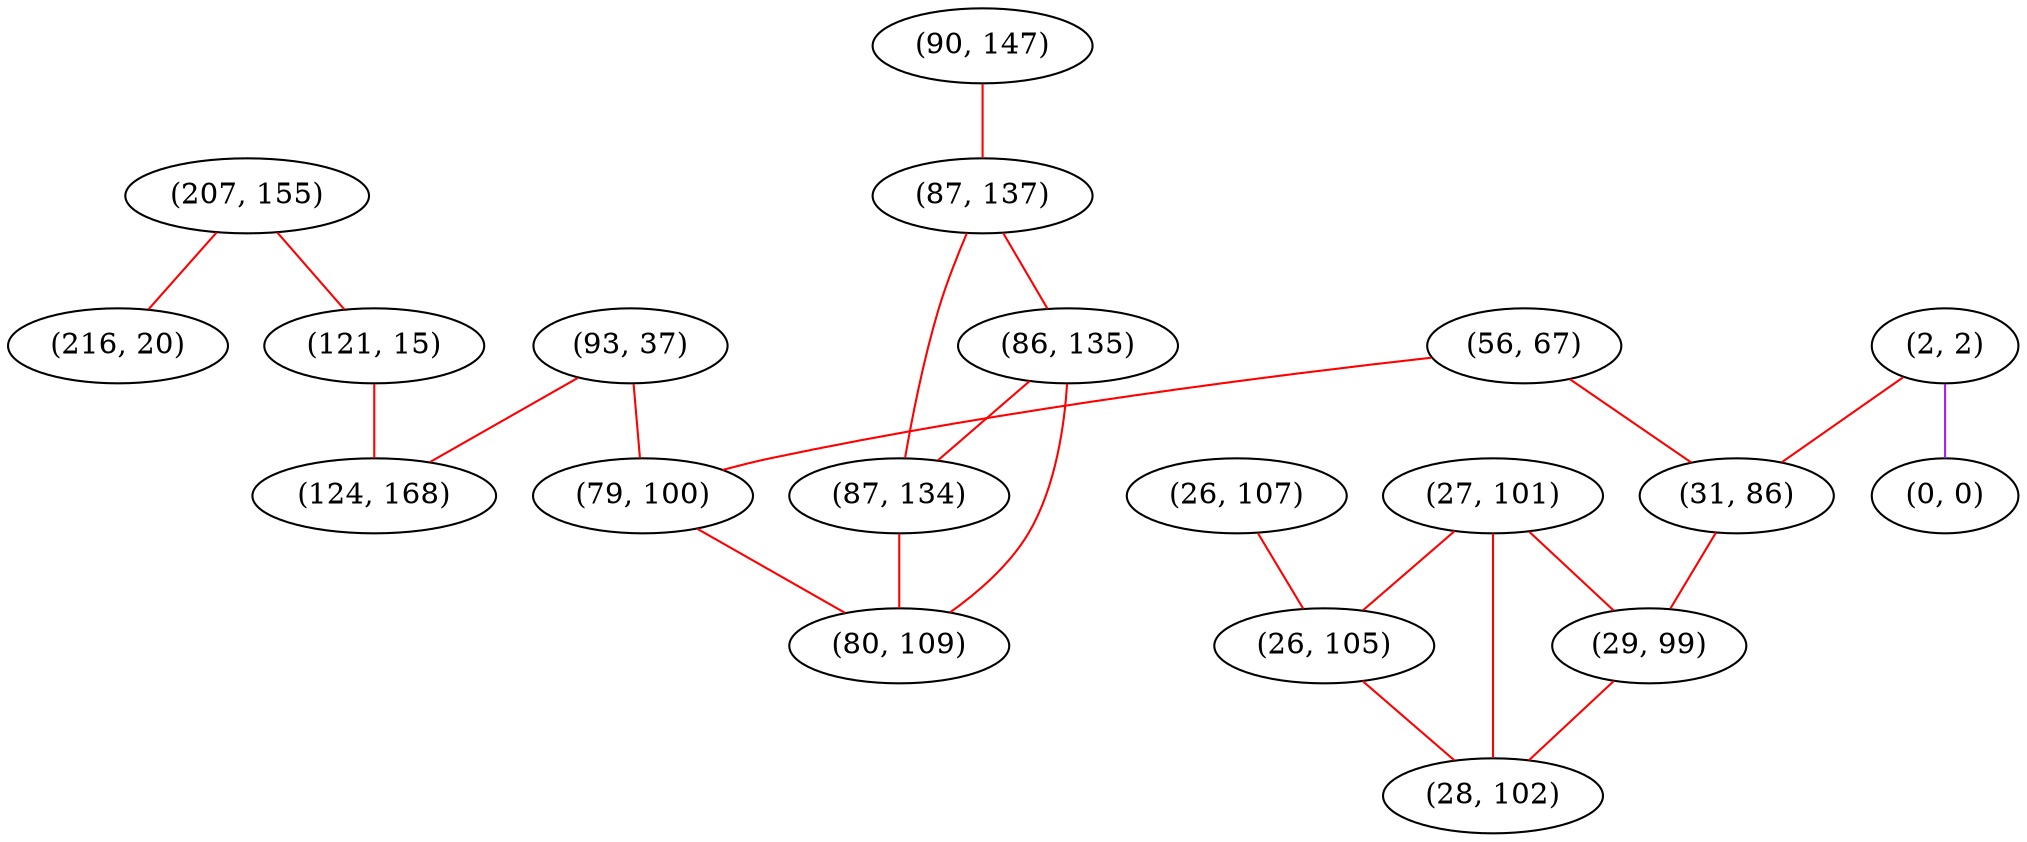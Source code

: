 graph "" {
"(207, 155)";
"(90, 147)";
"(26, 107)";
"(2, 2)";
"(27, 101)";
"(56, 67)";
"(26, 105)";
"(93, 37)";
"(87, 137)";
"(31, 86)";
"(0, 0)";
"(121, 15)";
"(29, 99)";
"(79, 100)";
"(86, 135)";
"(87, 134)";
"(124, 168)";
"(80, 109)";
"(28, 102)";
"(216, 20)";
"(207, 155)" -- "(216, 20)"  [color=red, key=0, weight=1];
"(207, 155)" -- "(121, 15)"  [color=red, key=0, weight=1];
"(90, 147)" -- "(87, 137)"  [color=red, key=0, weight=1];
"(26, 107)" -- "(26, 105)"  [color=red, key=0, weight=1];
"(2, 2)" -- "(31, 86)"  [color=red, key=0, weight=1];
"(2, 2)" -- "(0, 0)"  [color=purple, key=0, weight=4];
"(27, 101)" -- "(28, 102)"  [color=red, key=0, weight=1];
"(27, 101)" -- "(26, 105)"  [color=red, key=0, weight=1];
"(27, 101)" -- "(29, 99)"  [color=red, key=0, weight=1];
"(56, 67)" -- "(79, 100)"  [color=red, key=0, weight=1];
"(56, 67)" -- "(31, 86)"  [color=red, key=0, weight=1];
"(26, 105)" -- "(28, 102)"  [color=red, key=0, weight=1];
"(93, 37)" -- "(79, 100)"  [color=red, key=0, weight=1];
"(93, 37)" -- "(124, 168)"  [color=red, key=0, weight=1];
"(87, 137)" -- "(87, 134)"  [color=red, key=0, weight=1];
"(87, 137)" -- "(86, 135)"  [color=red, key=0, weight=1];
"(31, 86)" -- "(29, 99)"  [color=red, key=0, weight=1];
"(121, 15)" -- "(124, 168)"  [color=red, key=0, weight=1];
"(29, 99)" -- "(28, 102)"  [color=red, key=0, weight=1];
"(79, 100)" -- "(80, 109)"  [color=red, key=0, weight=1];
"(86, 135)" -- "(87, 134)"  [color=red, key=0, weight=1];
"(86, 135)" -- "(80, 109)"  [color=red, key=0, weight=1];
"(87, 134)" -- "(80, 109)"  [color=red, key=0, weight=1];
}
